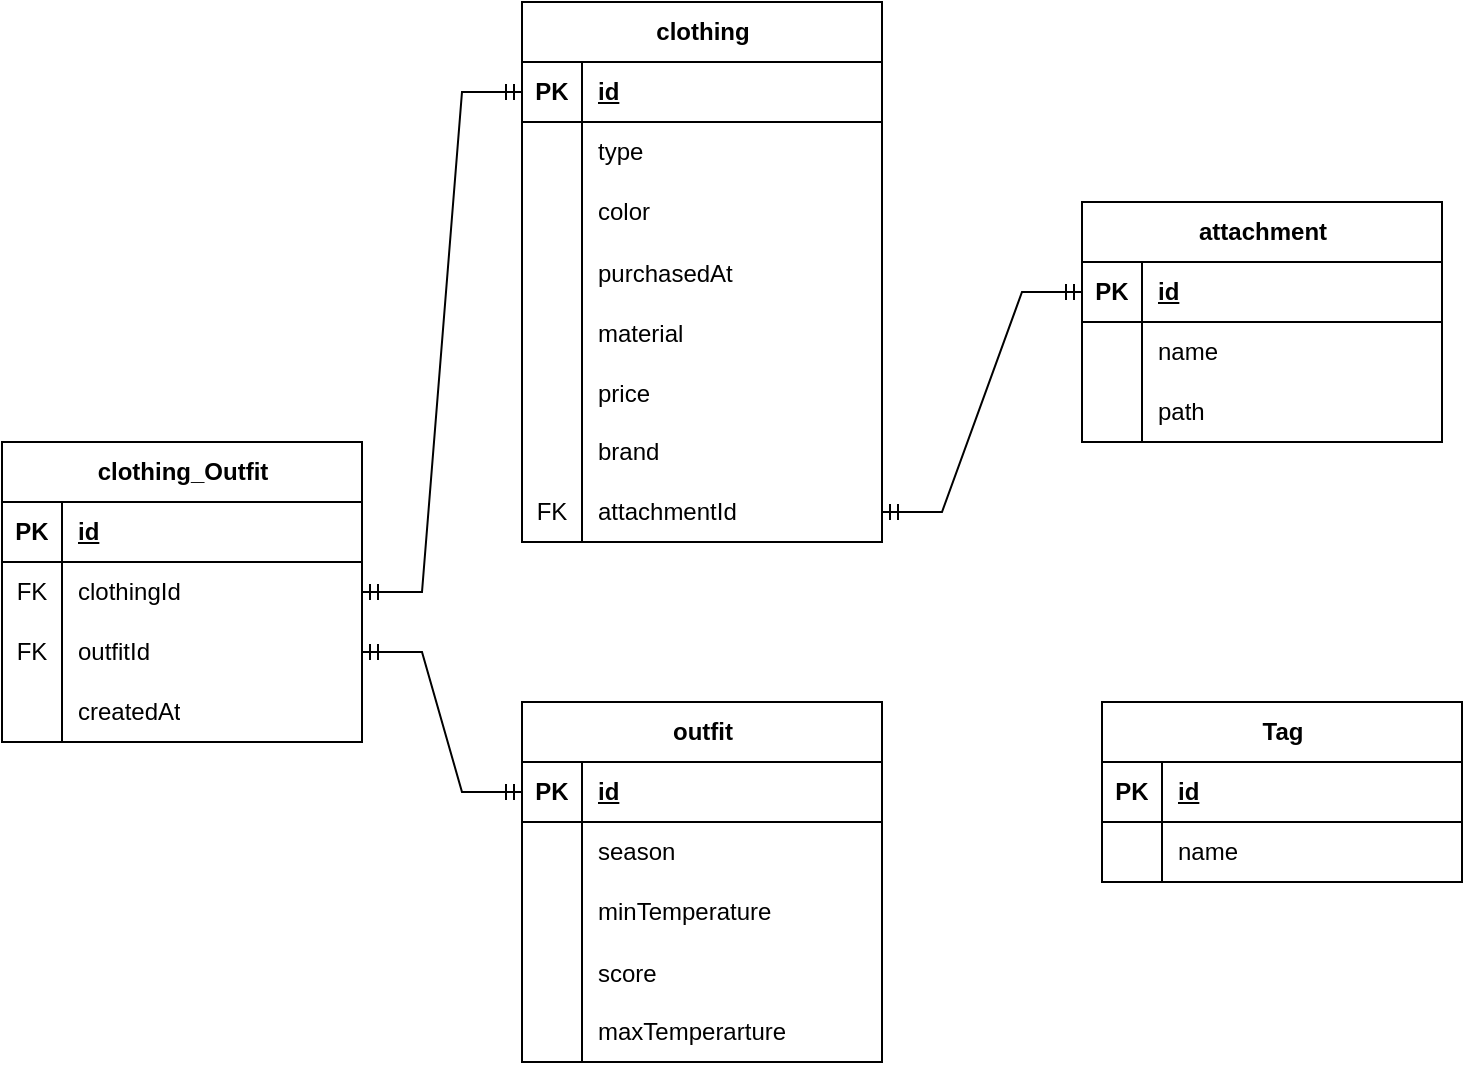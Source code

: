 <mxfile version="27.1.6" pages="3">
  <diagram name="ER-V1" id="4bGwuB6sIibrGwsloiAb">
    <mxGraphModel dx="1252" dy="733" grid="1" gridSize="10" guides="1" tooltips="1" connect="1" arrows="1" fold="1" page="1" pageScale="1" pageWidth="850" pageHeight="1100" math="0" shadow="0">
      <root>
        <mxCell id="0" />
        <mxCell id="1" parent="0" />
        <mxCell id="VGtmDVpihYSQHmksE3KA-1" value="clothing" style="shape=table;startSize=30;container=1;collapsible=1;childLayout=tableLayout;fixedRows=1;rowLines=0;fontStyle=1;align=center;resizeLast=1;html=1;" parent="1" vertex="1">
          <mxGeometry x="300" y="90" width="180" height="270" as="geometry" />
        </mxCell>
        <mxCell id="VGtmDVpihYSQHmksE3KA-2" value="" style="shape=tableRow;horizontal=0;startSize=0;swimlaneHead=0;swimlaneBody=0;fillColor=none;collapsible=0;dropTarget=0;points=[[0,0.5],[1,0.5]];portConstraint=eastwest;top=0;left=0;right=0;bottom=1;" parent="VGtmDVpihYSQHmksE3KA-1" vertex="1">
          <mxGeometry y="30" width="180" height="30" as="geometry" />
        </mxCell>
        <mxCell id="VGtmDVpihYSQHmksE3KA-3" value="PK" style="shape=partialRectangle;connectable=0;fillColor=none;top=0;left=0;bottom=0;right=0;fontStyle=1;overflow=hidden;whiteSpace=wrap;html=1;" parent="VGtmDVpihYSQHmksE3KA-2" vertex="1">
          <mxGeometry width="30" height="30" as="geometry">
            <mxRectangle width="30" height="30" as="alternateBounds" />
          </mxGeometry>
        </mxCell>
        <mxCell id="VGtmDVpihYSQHmksE3KA-4" value="id" style="shape=partialRectangle;connectable=0;fillColor=none;top=0;left=0;bottom=0;right=0;align=left;spacingLeft=6;fontStyle=5;overflow=hidden;whiteSpace=wrap;html=1;" parent="VGtmDVpihYSQHmksE3KA-2" vertex="1">
          <mxGeometry x="30" width="150" height="30" as="geometry">
            <mxRectangle width="150" height="30" as="alternateBounds" />
          </mxGeometry>
        </mxCell>
        <mxCell id="VGtmDVpihYSQHmksE3KA-5" value="" style="shape=tableRow;horizontal=0;startSize=0;swimlaneHead=0;swimlaneBody=0;fillColor=none;collapsible=0;dropTarget=0;points=[[0,0.5],[1,0.5]];portConstraint=eastwest;top=0;left=0;right=0;bottom=0;" parent="VGtmDVpihYSQHmksE3KA-1" vertex="1">
          <mxGeometry y="60" width="180" height="30" as="geometry" />
        </mxCell>
        <mxCell id="VGtmDVpihYSQHmksE3KA-6" value="" style="shape=partialRectangle;connectable=0;fillColor=none;top=0;left=0;bottom=0;right=0;editable=1;overflow=hidden;whiteSpace=wrap;html=1;" parent="VGtmDVpihYSQHmksE3KA-5" vertex="1">
          <mxGeometry width="30" height="30" as="geometry">
            <mxRectangle width="30" height="30" as="alternateBounds" />
          </mxGeometry>
        </mxCell>
        <mxCell id="VGtmDVpihYSQHmksE3KA-7" value="type" style="shape=partialRectangle;connectable=0;fillColor=none;top=0;left=0;bottom=0;right=0;align=left;spacingLeft=6;overflow=hidden;whiteSpace=wrap;html=1;" parent="VGtmDVpihYSQHmksE3KA-5" vertex="1">
          <mxGeometry x="30" width="150" height="30" as="geometry">
            <mxRectangle width="150" height="30" as="alternateBounds" />
          </mxGeometry>
        </mxCell>
        <mxCell id="VGtmDVpihYSQHmksE3KA-8" value="" style="shape=tableRow;horizontal=0;startSize=0;swimlaneHead=0;swimlaneBody=0;fillColor=none;collapsible=0;dropTarget=0;points=[[0,0.5],[1,0.5]];portConstraint=eastwest;top=0;left=0;right=0;bottom=0;" parent="VGtmDVpihYSQHmksE3KA-1" vertex="1">
          <mxGeometry y="90" width="180" height="30" as="geometry" />
        </mxCell>
        <mxCell id="VGtmDVpihYSQHmksE3KA-9" value="" style="shape=partialRectangle;connectable=0;fillColor=none;top=0;left=0;bottom=0;right=0;editable=1;overflow=hidden;whiteSpace=wrap;html=1;" parent="VGtmDVpihYSQHmksE3KA-8" vertex="1">
          <mxGeometry width="30" height="30" as="geometry">
            <mxRectangle width="30" height="30" as="alternateBounds" />
          </mxGeometry>
        </mxCell>
        <mxCell id="VGtmDVpihYSQHmksE3KA-10" value="color" style="shape=partialRectangle;connectable=0;fillColor=none;top=0;left=0;bottom=0;right=0;align=left;spacingLeft=6;overflow=hidden;whiteSpace=wrap;html=1;" parent="VGtmDVpihYSQHmksE3KA-8" vertex="1">
          <mxGeometry x="30" width="150" height="30" as="geometry">
            <mxRectangle width="150" height="30" as="alternateBounds" />
          </mxGeometry>
        </mxCell>
        <mxCell id="VGtmDVpihYSQHmksE3KA-66" value="" style="shape=tableRow;horizontal=0;startSize=0;swimlaneHead=0;swimlaneBody=0;fillColor=none;collapsible=0;dropTarget=0;points=[[0,0.5],[1,0.5]];portConstraint=eastwest;top=0;left=0;right=0;bottom=0;" parent="VGtmDVpihYSQHmksE3KA-1" vertex="1">
          <mxGeometry y="120" width="180" height="30" as="geometry" />
        </mxCell>
        <mxCell id="VGtmDVpihYSQHmksE3KA-67" value="" style="shape=partialRectangle;connectable=0;fillColor=none;top=0;left=0;bottom=0;right=0;editable=1;overflow=hidden;" parent="VGtmDVpihYSQHmksE3KA-66" vertex="1">
          <mxGeometry width="30" height="30" as="geometry">
            <mxRectangle width="30" height="30" as="alternateBounds" />
          </mxGeometry>
        </mxCell>
        <mxCell id="VGtmDVpihYSQHmksE3KA-68" value="purchasedAt" style="shape=partialRectangle;connectable=0;fillColor=none;top=0;left=0;bottom=0;right=0;align=left;spacingLeft=6;overflow=hidden;" parent="VGtmDVpihYSQHmksE3KA-66" vertex="1">
          <mxGeometry x="30" width="150" height="30" as="geometry">
            <mxRectangle width="150" height="30" as="alternateBounds" />
          </mxGeometry>
        </mxCell>
        <mxCell id="oa64HczY0NFeap6p0sip-4" value="" style="shape=tableRow;horizontal=0;startSize=0;swimlaneHead=0;swimlaneBody=0;fillColor=none;collapsible=0;dropTarget=0;points=[[0,0.5],[1,0.5]];portConstraint=eastwest;top=0;left=0;right=0;bottom=0;" parent="VGtmDVpihYSQHmksE3KA-1" vertex="1">
          <mxGeometry y="150" width="180" height="30" as="geometry" />
        </mxCell>
        <mxCell id="oa64HczY0NFeap6p0sip-5" value="" style="shape=partialRectangle;connectable=0;fillColor=none;top=0;left=0;bottom=0;right=0;editable=1;overflow=hidden;" parent="oa64HczY0NFeap6p0sip-4" vertex="1">
          <mxGeometry width="30" height="30" as="geometry">
            <mxRectangle width="30" height="30" as="alternateBounds" />
          </mxGeometry>
        </mxCell>
        <mxCell id="oa64HczY0NFeap6p0sip-6" value="material" style="shape=partialRectangle;connectable=0;fillColor=none;top=0;left=0;bottom=0;right=0;align=left;spacingLeft=6;overflow=hidden;" parent="oa64HczY0NFeap6p0sip-4" vertex="1">
          <mxGeometry x="30" width="150" height="30" as="geometry">
            <mxRectangle width="150" height="30" as="alternateBounds" />
          </mxGeometry>
        </mxCell>
        <mxCell id="oa64HczY0NFeap6p0sip-1" value="" style="shape=tableRow;horizontal=0;startSize=0;swimlaneHead=0;swimlaneBody=0;fillColor=none;collapsible=0;dropTarget=0;points=[[0,0.5],[1,0.5]];portConstraint=eastwest;top=0;left=0;right=0;bottom=0;" parent="VGtmDVpihYSQHmksE3KA-1" vertex="1">
          <mxGeometry y="180" width="180" height="30" as="geometry" />
        </mxCell>
        <mxCell id="oa64HczY0NFeap6p0sip-2" value="" style="shape=partialRectangle;connectable=0;fillColor=none;top=0;left=0;bottom=0;right=0;editable=1;overflow=hidden;" parent="oa64HczY0NFeap6p0sip-1" vertex="1">
          <mxGeometry width="30" height="30" as="geometry">
            <mxRectangle width="30" height="30" as="alternateBounds" />
          </mxGeometry>
        </mxCell>
        <mxCell id="oa64HczY0NFeap6p0sip-3" value="price" style="shape=partialRectangle;connectable=0;fillColor=none;top=0;left=0;bottom=0;right=0;align=left;spacingLeft=6;overflow=hidden;" parent="oa64HczY0NFeap6p0sip-1" vertex="1">
          <mxGeometry x="30" width="150" height="30" as="geometry">
            <mxRectangle width="150" height="30" as="alternateBounds" />
          </mxGeometry>
        </mxCell>
        <mxCell id="VGtmDVpihYSQHmksE3KA-11" value="" style="shape=tableRow;horizontal=0;startSize=0;swimlaneHead=0;swimlaneBody=0;fillColor=none;collapsible=0;dropTarget=0;points=[[0,0.5],[1,0.5]];portConstraint=eastwest;top=0;left=0;right=0;bottom=0;" parent="VGtmDVpihYSQHmksE3KA-1" vertex="1">
          <mxGeometry y="210" width="180" height="30" as="geometry" />
        </mxCell>
        <mxCell id="VGtmDVpihYSQHmksE3KA-12" value="" style="shape=partialRectangle;connectable=0;fillColor=none;top=0;left=0;bottom=0;right=0;editable=1;overflow=hidden;whiteSpace=wrap;html=1;" parent="VGtmDVpihYSQHmksE3KA-11" vertex="1">
          <mxGeometry width="30" height="30" as="geometry">
            <mxRectangle width="30" height="30" as="alternateBounds" />
          </mxGeometry>
        </mxCell>
        <mxCell id="VGtmDVpihYSQHmksE3KA-13" value="brand" style="shape=partialRectangle;connectable=0;fillColor=none;top=0;left=0;bottom=0;right=0;align=left;spacingLeft=6;overflow=hidden;whiteSpace=wrap;html=1;" parent="VGtmDVpihYSQHmksE3KA-11" vertex="1">
          <mxGeometry x="30" width="150" height="30" as="geometry">
            <mxRectangle width="150" height="30" as="alternateBounds" />
          </mxGeometry>
        </mxCell>
        <mxCell id="oa64HczY0NFeap6p0sip-43" value="" style="shape=tableRow;horizontal=0;startSize=0;swimlaneHead=0;swimlaneBody=0;fillColor=none;collapsible=0;dropTarget=0;points=[[0,0.5],[1,0.5]];portConstraint=eastwest;top=0;left=0;right=0;bottom=0;" parent="VGtmDVpihYSQHmksE3KA-1" vertex="1">
          <mxGeometry y="240" width="180" height="30" as="geometry" />
        </mxCell>
        <mxCell id="oa64HczY0NFeap6p0sip-44" value="FK" style="shape=partialRectangle;connectable=0;fillColor=none;top=0;left=0;bottom=0;right=0;fontStyle=0;overflow=hidden;whiteSpace=wrap;html=1;" parent="oa64HczY0NFeap6p0sip-43" vertex="1">
          <mxGeometry width="30" height="30" as="geometry">
            <mxRectangle width="30" height="30" as="alternateBounds" />
          </mxGeometry>
        </mxCell>
        <mxCell id="oa64HczY0NFeap6p0sip-45" value="attachmentId" style="shape=partialRectangle;connectable=0;fillColor=none;top=0;left=0;bottom=0;right=0;align=left;spacingLeft=6;fontStyle=0;overflow=hidden;whiteSpace=wrap;html=1;" parent="oa64HczY0NFeap6p0sip-43" vertex="1">
          <mxGeometry x="30" width="150" height="30" as="geometry">
            <mxRectangle width="150" height="30" as="alternateBounds" />
          </mxGeometry>
        </mxCell>
        <mxCell id="VGtmDVpihYSQHmksE3KA-40" value="outfit" style="shape=table;startSize=30;container=1;collapsible=1;childLayout=tableLayout;fixedRows=1;rowLines=0;fontStyle=1;align=center;resizeLast=1;html=1;" parent="1" vertex="1">
          <mxGeometry x="300" y="440" width="180" height="180" as="geometry" />
        </mxCell>
        <mxCell id="VGtmDVpihYSQHmksE3KA-41" value="" style="shape=tableRow;horizontal=0;startSize=0;swimlaneHead=0;swimlaneBody=0;fillColor=none;collapsible=0;dropTarget=0;points=[[0,0.5],[1,0.5]];portConstraint=eastwest;top=0;left=0;right=0;bottom=1;" parent="VGtmDVpihYSQHmksE3KA-40" vertex="1">
          <mxGeometry y="30" width="180" height="30" as="geometry" />
        </mxCell>
        <mxCell id="VGtmDVpihYSQHmksE3KA-42" value="PK" style="shape=partialRectangle;connectable=0;fillColor=none;top=0;left=0;bottom=0;right=0;fontStyle=1;overflow=hidden;whiteSpace=wrap;html=1;" parent="VGtmDVpihYSQHmksE3KA-41" vertex="1">
          <mxGeometry width="30" height="30" as="geometry">
            <mxRectangle width="30" height="30" as="alternateBounds" />
          </mxGeometry>
        </mxCell>
        <mxCell id="VGtmDVpihYSQHmksE3KA-43" value="id" style="shape=partialRectangle;connectable=0;fillColor=none;top=0;left=0;bottom=0;right=0;align=left;spacingLeft=6;fontStyle=5;overflow=hidden;whiteSpace=wrap;html=1;" parent="VGtmDVpihYSQHmksE3KA-41" vertex="1">
          <mxGeometry x="30" width="150" height="30" as="geometry">
            <mxRectangle width="150" height="30" as="alternateBounds" />
          </mxGeometry>
        </mxCell>
        <mxCell id="VGtmDVpihYSQHmksE3KA-44" value="" style="shape=tableRow;horizontal=0;startSize=0;swimlaneHead=0;swimlaneBody=0;fillColor=none;collapsible=0;dropTarget=0;points=[[0,0.5],[1,0.5]];portConstraint=eastwest;top=0;left=0;right=0;bottom=0;" parent="VGtmDVpihYSQHmksE3KA-40" vertex="1">
          <mxGeometry y="60" width="180" height="30" as="geometry" />
        </mxCell>
        <mxCell id="VGtmDVpihYSQHmksE3KA-45" value="" style="shape=partialRectangle;connectable=0;fillColor=none;top=0;left=0;bottom=0;right=0;editable=1;overflow=hidden;whiteSpace=wrap;html=1;" parent="VGtmDVpihYSQHmksE3KA-44" vertex="1">
          <mxGeometry width="30" height="30" as="geometry">
            <mxRectangle width="30" height="30" as="alternateBounds" />
          </mxGeometry>
        </mxCell>
        <mxCell id="VGtmDVpihYSQHmksE3KA-46" value="season" style="shape=partialRectangle;connectable=0;fillColor=none;top=0;left=0;bottom=0;right=0;align=left;spacingLeft=6;overflow=hidden;whiteSpace=wrap;html=1;" parent="VGtmDVpihYSQHmksE3KA-44" vertex="1">
          <mxGeometry x="30" width="150" height="30" as="geometry">
            <mxRectangle width="150" height="30" as="alternateBounds" />
          </mxGeometry>
        </mxCell>
        <mxCell id="VGtmDVpihYSQHmksE3KA-47" value="" style="shape=tableRow;horizontal=0;startSize=0;swimlaneHead=0;swimlaneBody=0;fillColor=none;collapsible=0;dropTarget=0;points=[[0,0.5],[1,0.5]];portConstraint=eastwest;top=0;left=0;right=0;bottom=0;" parent="VGtmDVpihYSQHmksE3KA-40" vertex="1">
          <mxGeometry y="90" width="180" height="30" as="geometry" />
        </mxCell>
        <mxCell id="VGtmDVpihYSQHmksE3KA-48" value="" style="shape=partialRectangle;connectable=0;fillColor=none;top=0;left=0;bottom=0;right=0;editable=1;overflow=hidden;whiteSpace=wrap;html=1;" parent="VGtmDVpihYSQHmksE3KA-47" vertex="1">
          <mxGeometry width="30" height="30" as="geometry">
            <mxRectangle width="30" height="30" as="alternateBounds" />
          </mxGeometry>
        </mxCell>
        <mxCell id="VGtmDVpihYSQHmksE3KA-49" value="minTemperature" style="shape=partialRectangle;connectable=0;fillColor=none;top=0;left=0;bottom=0;right=0;align=left;spacingLeft=6;overflow=hidden;whiteSpace=wrap;html=1;" parent="VGtmDVpihYSQHmksE3KA-47" vertex="1">
          <mxGeometry x="30" width="150" height="30" as="geometry">
            <mxRectangle width="150" height="30" as="alternateBounds" />
          </mxGeometry>
        </mxCell>
        <mxCell id="C61pLNqCPcmQFGqrd8Ba-1" value="" style="shape=tableRow;horizontal=0;startSize=0;swimlaneHead=0;swimlaneBody=0;fillColor=none;collapsible=0;dropTarget=0;points=[[0,0.5],[1,0.5]];portConstraint=eastwest;top=0;left=0;right=0;bottom=0;" parent="VGtmDVpihYSQHmksE3KA-40" vertex="1">
          <mxGeometry y="120" width="180" height="30" as="geometry" />
        </mxCell>
        <mxCell id="C61pLNqCPcmQFGqrd8Ba-2" value="" style="shape=partialRectangle;connectable=0;fillColor=none;top=0;left=0;bottom=0;right=0;editable=1;overflow=hidden;" parent="C61pLNqCPcmQFGqrd8Ba-1" vertex="1">
          <mxGeometry width="30" height="30" as="geometry">
            <mxRectangle width="30" height="30" as="alternateBounds" />
          </mxGeometry>
        </mxCell>
        <mxCell id="C61pLNqCPcmQFGqrd8Ba-3" value="score" style="shape=partialRectangle;connectable=0;fillColor=none;top=0;left=0;bottom=0;right=0;align=left;spacingLeft=6;overflow=hidden;" parent="C61pLNqCPcmQFGqrd8Ba-1" vertex="1">
          <mxGeometry x="30" width="150" height="30" as="geometry">
            <mxRectangle width="150" height="30" as="alternateBounds" />
          </mxGeometry>
        </mxCell>
        <mxCell id="VGtmDVpihYSQHmksE3KA-50" value="" style="shape=tableRow;horizontal=0;startSize=0;swimlaneHead=0;swimlaneBody=0;fillColor=none;collapsible=0;dropTarget=0;points=[[0,0.5],[1,0.5]];portConstraint=eastwest;top=0;left=0;right=0;bottom=0;" parent="VGtmDVpihYSQHmksE3KA-40" vertex="1">
          <mxGeometry y="150" width="180" height="30" as="geometry" />
        </mxCell>
        <mxCell id="VGtmDVpihYSQHmksE3KA-51" value="" style="shape=partialRectangle;connectable=0;fillColor=none;top=0;left=0;bottom=0;right=0;editable=1;overflow=hidden;whiteSpace=wrap;html=1;" parent="VGtmDVpihYSQHmksE3KA-50" vertex="1">
          <mxGeometry width="30" height="30" as="geometry">
            <mxRectangle width="30" height="30" as="alternateBounds" />
          </mxGeometry>
        </mxCell>
        <mxCell id="VGtmDVpihYSQHmksE3KA-52" value="maxTemperarture" style="shape=partialRectangle;connectable=0;fillColor=none;top=0;left=0;bottom=0;right=0;align=left;spacingLeft=6;overflow=hidden;whiteSpace=wrap;html=1;" parent="VGtmDVpihYSQHmksE3KA-50" vertex="1">
          <mxGeometry x="30" width="150" height="30" as="geometry">
            <mxRectangle width="150" height="30" as="alternateBounds" />
          </mxGeometry>
        </mxCell>
        <mxCell id="VGtmDVpihYSQHmksE3KA-53" value="Tag" style="shape=table;startSize=30;container=1;collapsible=1;childLayout=tableLayout;fixedRows=1;rowLines=0;fontStyle=1;align=center;resizeLast=1;html=1;" parent="1" vertex="1">
          <mxGeometry x="590" y="440" width="180" height="90" as="geometry" />
        </mxCell>
        <mxCell id="VGtmDVpihYSQHmksE3KA-54" value="" style="shape=tableRow;horizontal=0;startSize=0;swimlaneHead=0;swimlaneBody=0;fillColor=none;collapsible=0;dropTarget=0;points=[[0,0.5],[1,0.5]];portConstraint=eastwest;top=0;left=0;right=0;bottom=1;" parent="VGtmDVpihYSQHmksE3KA-53" vertex="1">
          <mxGeometry y="30" width="180" height="30" as="geometry" />
        </mxCell>
        <mxCell id="VGtmDVpihYSQHmksE3KA-55" value="PK" style="shape=partialRectangle;connectable=0;fillColor=none;top=0;left=0;bottom=0;right=0;fontStyle=1;overflow=hidden;whiteSpace=wrap;html=1;" parent="VGtmDVpihYSQHmksE3KA-54" vertex="1">
          <mxGeometry width="30" height="30" as="geometry">
            <mxRectangle width="30" height="30" as="alternateBounds" />
          </mxGeometry>
        </mxCell>
        <mxCell id="VGtmDVpihYSQHmksE3KA-56" value="id" style="shape=partialRectangle;connectable=0;fillColor=none;top=0;left=0;bottom=0;right=0;align=left;spacingLeft=6;fontStyle=5;overflow=hidden;whiteSpace=wrap;html=1;" parent="VGtmDVpihYSQHmksE3KA-54" vertex="1">
          <mxGeometry x="30" width="150" height="30" as="geometry">
            <mxRectangle width="150" height="30" as="alternateBounds" />
          </mxGeometry>
        </mxCell>
        <mxCell id="VGtmDVpihYSQHmksE3KA-57" value="" style="shape=tableRow;horizontal=0;startSize=0;swimlaneHead=0;swimlaneBody=0;fillColor=none;collapsible=0;dropTarget=0;points=[[0,0.5],[1,0.5]];portConstraint=eastwest;top=0;left=0;right=0;bottom=0;" parent="VGtmDVpihYSQHmksE3KA-53" vertex="1">
          <mxGeometry y="60" width="180" height="30" as="geometry" />
        </mxCell>
        <mxCell id="VGtmDVpihYSQHmksE3KA-58" value="" style="shape=partialRectangle;connectable=0;fillColor=none;top=0;left=0;bottom=0;right=0;editable=1;overflow=hidden;whiteSpace=wrap;html=1;" parent="VGtmDVpihYSQHmksE3KA-57" vertex="1">
          <mxGeometry width="30" height="30" as="geometry">
            <mxRectangle width="30" height="30" as="alternateBounds" />
          </mxGeometry>
        </mxCell>
        <mxCell id="VGtmDVpihYSQHmksE3KA-59" value="name" style="shape=partialRectangle;connectable=0;fillColor=none;top=0;left=0;bottom=0;right=0;align=left;spacingLeft=6;overflow=hidden;whiteSpace=wrap;html=1;" parent="VGtmDVpihYSQHmksE3KA-57" vertex="1">
          <mxGeometry x="30" width="150" height="30" as="geometry">
            <mxRectangle width="150" height="30" as="alternateBounds" />
          </mxGeometry>
        </mxCell>
        <mxCell id="oa64HczY0NFeap6p0sip-7" value="clothing_Outfit" style="shape=table;startSize=30;container=1;collapsible=1;childLayout=tableLayout;fixedRows=1;rowLines=0;fontStyle=1;align=center;resizeLast=1;html=1;" parent="1" vertex="1">
          <mxGeometry x="40" y="310" width="180" height="150" as="geometry" />
        </mxCell>
        <mxCell id="oa64HczY0NFeap6p0sip-8" value="" style="shape=tableRow;horizontal=0;startSize=0;swimlaneHead=0;swimlaneBody=0;fillColor=none;collapsible=0;dropTarget=0;points=[[0,0.5],[1,0.5]];portConstraint=eastwest;top=0;left=0;right=0;bottom=1;" parent="oa64HczY0NFeap6p0sip-7" vertex="1">
          <mxGeometry y="30" width="180" height="30" as="geometry" />
        </mxCell>
        <mxCell id="oa64HczY0NFeap6p0sip-9" value="PK" style="shape=partialRectangle;connectable=0;fillColor=none;top=0;left=0;bottom=0;right=0;fontStyle=1;overflow=hidden;whiteSpace=wrap;html=1;" parent="oa64HczY0NFeap6p0sip-8" vertex="1">
          <mxGeometry width="30" height="30" as="geometry">
            <mxRectangle width="30" height="30" as="alternateBounds" />
          </mxGeometry>
        </mxCell>
        <mxCell id="oa64HczY0NFeap6p0sip-10" value="id" style="shape=partialRectangle;connectable=0;fillColor=none;top=0;left=0;bottom=0;right=0;align=left;spacingLeft=6;fontStyle=5;overflow=hidden;whiteSpace=wrap;html=1;" parent="oa64HczY0NFeap6p0sip-8" vertex="1">
          <mxGeometry x="30" width="150" height="30" as="geometry">
            <mxRectangle width="150" height="30" as="alternateBounds" />
          </mxGeometry>
        </mxCell>
        <mxCell id="oa64HczY0NFeap6p0sip-20" value="" style="shape=tableRow;horizontal=0;startSize=0;swimlaneHead=0;swimlaneBody=0;fillColor=none;collapsible=0;dropTarget=0;points=[[0,0.5],[1,0.5]];portConstraint=eastwest;top=0;left=0;right=0;bottom=0;" parent="oa64HczY0NFeap6p0sip-7" vertex="1">
          <mxGeometry y="60" width="180" height="30" as="geometry" />
        </mxCell>
        <mxCell id="oa64HczY0NFeap6p0sip-21" value="FK" style="shape=partialRectangle;connectable=0;fillColor=none;top=0;left=0;bottom=0;right=0;fontStyle=0;overflow=hidden;whiteSpace=wrap;html=1;" parent="oa64HczY0NFeap6p0sip-20" vertex="1">
          <mxGeometry width="30" height="30" as="geometry">
            <mxRectangle width="30" height="30" as="alternateBounds" />
          </mxGeometry>
        </mxCell>
        <mxCell id="oa64HczY0NFeap6p0sip-22" value="clothingId" style="shape=partialRectangle;connectable=0;fillColor=none;top=0;left=0;bottom=0;right=0;align=left;spacingLeft=6;fontStyle=0;overflow=hidden;whiteSpace=wrap;html=1;" parent="oa64HczY0NFeap6p0sip-20" vertex="1">
          <mxGeometry x="30" width="150" height="30" as="geometry">
            <mxRectangle width="150" height="30" as="alternateBounds" />
          </mxGeometry>
        </mxCell>
        <mxCell id="oa64HczY0NFeap6p0sip-23" value="" style="shape=tableRow;horizontal=0;startSize=0;swimlaneHead=0;swimlaneBody=0;fillColor=none;collapsible=0;dropTarget=0;points=[[0,0.5],[1,0.5]];portConstraint=eastwest;top=0;left=0;right=0;bottom=0;" parent="oa64HczY0NFeap6p0sip-7" vertex="1">
          <mxGeometry y="90" width="180" height="30" as="geometry" />
        </mxCell>
        <mxCell id="oa64HczY0NFeap6p0sip-24" value="FK" style="shape=partialRectangle;connectable=0;fillColor=none;top=0;left=0;bottom=0;right=0;fontStyle=0;overflow=hidden;whiteSpace=wrap;html=1;" parent="oa64HczY0NFeap6p0sip-23" vertex="1">
          <mxGeometry width="30" height="30" as="geometry">
            <mxRectangle width="30" height="30" as="alternateBounds" />
          </mxGeometry>
        </mxCell>
        <mxCell id="oa64HczY0NFeap6p0sip-25" value="outfitId" style="shape=partialRectangle;connectable=0;fillColor=none;top=0;left=0;bottom=0;right=0;align=left;spacingLeft=6;fontStyle=0;overflow=hidden;whiteSpace=wrap;html=1;" parent="oa64HczY0NFeap6p0sip-23" vertex="1">
          <mxGeometry x="30" width="150" height="30" as="geometry">
            <mxRectangle width="150" height="30" as="alternateBounds" />
          </mxGeometry>
        </mxCell>
        <mxCell id="oa64HczY0NFeap6p0sip-11" value="" style="shape=tableRow;horizontal=0;startSize=0;swimlaneHead=0;swimlaneBody=0;fillColor=none;collapsible=0;dropTarget=0;points=[[0,0.5],[1,0.5]];portConstraint=eastwest;top=0;left=0;right=0;bottom=0;" parent="oa64HczY0NFeap6p0sip-7" vertex="1">
          <mxGeometry y="120" width="180" height="30" as="geometry" />
        </mxCell>
        <mxCell id="oa64HczY0NFeap6p0sip-12" value="" style="shape=partialRectangle;connectable=0;fillColor=none;top=0;left=0;bottom=0;right=0;editable=1;overflow=hidden;whiteSpace=wrap;html=1;" parent="oa64HczY0NFeap6p0sip-11" vertex="1">
          <mxGeometry width="30" height="30" as="geometry">
            <mxRectangle width="30" height="30" as="alternateBounds" />
          </mxGeometry>
        </mxCell>
        <mxCell id="oa64HczY0NFeap6p0sip-13" value="createdAt" style="shape=partialRectangle;connectable=0;fillColor=none;top=0;left=0;bottom=0;right=0;align=left;spacingLeft=6;overflow=hidden;whiteSpace=wrap;html=1;" parent="oa64HczY0NFeap6p0sip-11" vertex="1">
          <mxGeometry x="30" width="150" height="30" as="geometry">
            <mxRectangle width="150" height="30" as="alternateBounds" />
          </mxGeometry>
        </mxCell>
        <mxCell id="oa64HczY0NFeap6p0sip-26" value="attachment" style="shape=table;startSize=30;container=1;collapsible=1;childLayout=tableLayout;fixedRows=1;rowLines=0;fontStyle=1;align=center;resizeLast=1;html=1;" parent="1" vertex="1">
          <mxGeometry x="580" y="190" width="180" height="120" as="geometry" />
        </mxCell>
        <mxCell id="oa64HczY0NFeap6p0sip-27" value="" style="shape=tableRow;horizontal=0;startSize=0;swimlaneHead=0;swimlaneBody=0;fillColor=none;collapsible=0;dropTarget=0;points=[[0,0.5],[1,0.5]];portConstraint=eastwest;top=0;left=0;right=0;bottom=1;" parent="oa64HczY0NFeap6p0sip-26" vertex="1">
          <mxGeometry y="30" width="180" height="30" as="geometry" />
        </mxCell>
        <mxCell id="oa64HczY0NFeap6p0sip-28" value="PK" style="shape=partialRectangle;connectable=0;fillColor=none;top=0;left=0;bottom=0;right=0;fontStyle=1;overflow=hidden;whiteSpace=wrap;html=1;" parent="oa64HczY0NFeap6p0sip-27" vertex="1">
          <mxGeometry width="30" height="30" as="geometry">
            <mxRectangle width="30" height="30" as="alternateBounds" />
          </mxGeometry>
        </mxCell>
        <mxCell id="oa64HczY0NFeap6p0sip-29" value="id" style="shape=partialRectangle;connectable=0;fillColor=none;top=0;left=0;bottom=0;right=0;align=left;spacingLeft=6;fontStyle=5;overflow=hidden;whiteSpace=wrap;html=1;" parent="oa64HczY0NFeap6p0sip-27" vertex="1">
          <mxGeometry x="30" width="150" height="30" as="geometry">
            <mxRectangle width="150" height="30" as="alternateBounds" />
          </mxGeometry>
        </mxCell>
        <mxCell id="oa64HczY0NFeap6p0sip-30" value="" style="shape=tableRow;horizontal=0;startSize=0;swimlaneHead=0;swimlaneBody=0;fillColor=none;collapsible=0;dropTarget=0;points=[[0,0.5],[1,0.5]];portConstraint=eastwest;top=0;left=0;right=0;bottom=0;" parent="oa64HczY0NFeap6p0sip-26" vertex="1">
          <mxGeometry y="60" width="180" height="30" as="geometry" />
        </mxCell>
        <mxCell id="oa64HczY0NFeap6p0sip-31" value="" style="shape=partialRectangle;connectable=0;fillColor=none;top=0;left=0;bottom=0;right=0;editable=1;overflow=hidden;whiteSpace=wrap;html=1;" parent="oa64HczY0NFeap6p0sip-30" vertex="1">
          <mxGeometry width="30" height="30" as="geometry">
            <mxRectangle width="30" height="30" as="alternateBounds" />
          </mxGeometry>
        </mxCell>
        <mxCell id="oa64HczY0NFeap6p0sip-32" value="name" style="shape=partialRectangle;connectable=0;fillColor=none;top=0;left=0;bottom=0;right=0;align=left;spacingLeft=6;overflow=hidden;whiteSpace=wrap;html=1;" parent="oa64HczY0NFeap6p0sip-30" vertex="1">
          <mxGeometry x="30" width="150" height="30" as="geometry">
            <mxRectangle width="150" height="30" as="alternateBounds" />
          </mxGeometry>
        </mxCell>
        <mxCell id="oa64HczY0NFeap6p0sip-33" value="" style="shape=tableRow;horizontal=0;startSize=0;swimlaneHead=0;swimlaneBody=0;fillColor=none;collapsible=0;dropTarget=0;points=[[0,0.5],[1,0.5]];portConstraint=eastwest;top=0;left=0;right=0;bottom=0;" parent="oa64HczY0NFeap6p0sip-26" vertex="1">
          <mxGeometry y="90" width="180" height="30" as="geometry" />
        </mxCell>
        <mxCell id="oa64HczY0NFeap6p0sip-34" value="" style="shape=partialRectangle;connectable=0;fillColor=none;top=0;left=0;bottom=0;right=0;editable=1;overflow=hidden;whiteSpace=wrap;html=1;" parent="oa64HczY0NFeap6p0sip-33" vertex="1">
          <mxGeometry width="30" height="30" as="geometry">
            <mxRectangle width="30" height="30" as="alternateBounds" />
          </mxGeometry>
        </mxCell>
        <mxCell id="oa64HczY0NFeap6p0sip-35" value="path" style="shape=partialRectangle;connectable=0;fillColor=none;top=0;left=0;bottom=0;right=0;align=left;spacingLeft=6;overflow=hidden;whiteSpace=wrap;html=1;" parent="oa64HczY0NFeap6p0sip-33" vertex="1">
          <mxGeometry x="30" width="150" height="30" as="geometry">
            <mxRectangle width="150" height="30" as="alternateBounds" />
          </mxGeometry>
        </mxCell>
        <mxCell id="oa64HczY0NFeap6p0sip-48" value="" style="edgeStyle=entityRelationEdgeStyle;fontSize=12;html=1;endArrow=ERmandOne;startArrow=ERmandOne;rounded=0;" parent="1" source="oa64HczY0NFeap6p0sip-43" target="oa64HczY0NFeap6p0sip-27" edge="1">
          <mxGeometry width="100" height="100" relative="1" as="geometry">
            <mxPoint x="480" y="360" as="sourcePoint" />
            <mxPoint x="580" y="260" as="targetPoint" />
          </mxGeometry>
        </mxCell>
        <mxCell id="oa64HczY0NFeap6p0sip-49" value="" style="edgeStyle=entityRelationEdgeStyle;fontSize=12;html=1;endArrow=ERmandOne;startArrow=ERmandOne;rounded=0;" parent="1" source="oa64HczY0NFeap6p0sip-23" target="VGtmDVpihYSQHmksE3KA-41" edge="1">
          <mxGeometry width="100" height="100" relative="1" as="geometry">
            <mxPoint x="180" y="590" as="sourcePoint" />
            <mxPoint x="280" y="490" as="targetPoint" />
          </mxGeometry>
        </mxCell>
        <mxCell id="oa64HczY0NFeap6p0sip-50" value="" style="edgeStyle=entityRelationEdgeStyle;fontSize=12;html=1;endArrow=ERmandOne;startArrow=ERmandOne;rounded=0;" parent="1" source="oa64HczY0NFeap6p0sip-20" target="VGtmDVpihYSQHmksE3KA-2" edge="1">
          <mxGeometry width="100" height="100" relative="1" as="geometry">
            <mxPoint x="180" y="290" as="sourcePoint" />
            <mxPoint x="280" y="190" as="targetPoint" />
          </mxGeometry>
        </mxCell>
      </root>
    </mxGraphModel>
  </diagram>
  <diagram id="6EnvZmsthlZhHBsakgvD" name="Page-2">
    <mxGraphModel dx="984" dy="576" grid="1" gridSize="10" guides="1" tooltips="1" connect="1" arrows="1" fold="1" page="1" pageScale="1" pageWidth="850" pageHeight="1100" math="0" shadow="0">
      <root>
        <mxCell id="0" />
        <mxCell id="1" parent="0" />
        <mxCell id="2_7xKYU-Y2_9buencNWH-1" value="" style="rounded=0;whiteSpace=wrap;html=1;" parent="1" vertex="1">
          <mxGeometry x="140" y="260" width="340" height="100" as="geometry" />
        </mxCell>
        <mxCell id="2_7xKYU-Y2_9buencNWH-2" value="Clothing Management" style="rounded=0;whiteSpace=wrap;html=1;" parent="1" vertex="1">
          <mxGeometry x="160" y="280" width="140" height="50" as="geometry" />
        </mxCell>
        <mxCell id="2_7xKYU-Y2_9buencNWH-3" value="Outfit Management" style="rounded=0;whiteSpace=wrap;html=1;" parent="1" vertex="1">
          <mxGeometry x="320" y="280" width="140" height="50" as="geometry" />
        </mxCell>
        <mxCell id="2_7xKYU-Y2_9buencNWH-4" value="User" style="shape=umlActor;verticalLabelPosition=bottom;verticalAlign=top;html=1;outlineConnect=0;" parent="1" vertex="1">
          <mxGeometry x="295" y="160" width="30" height="60" as="geometry" />
        </mxCell>
        <mxCell id="MDiqQSGiYdbBw8mefQ20-1" value="" style="rounded=0;whiteSpace=wrap;html=1;" parent="1" vertex="1">
          <mxGeometry x="150" y="580" width="80" height="130" as="geometry" />
        </mxCell>
        <mxCell id="MDiqQSGiYdbBw8mefQ20-3" value="Feature extraction" style="rounded=0;whiteSpace=wrap;html=1;" parent="1" vertex="1">
          <mxGeometry x="250" y="580" width="80" height="130" as="geometry" />
        </mxCell>
        <mxCell id="MDiqQSGiYdbBw8mefQ20-5" value="Data excater&amp;nbsp;" style="rounded=0;whiteSpace=wrap;html=1;" parent="1" vertex="1">
          <mxGeometry x="350" y="580" width="80" height="130" as="geometry" />
        </mxCell>
        <mxCell id="MDiqQSGiYdbBw8mefQ20-6" value="Data excater&amp;nbsp;" style="rounded=0;whiteSpace=wrap;html=1;" parent="1" vertex="1">
          <mxGeometry x="455" y="580" width="80" height="130" as="geometry" />
        </mxCell>
        <mxCell id="85vAzviHA2a4OL7HeORZ-2" value="DB" style="shape=cylinder3;whiteSpace=wrap;html=1;boundedLbl=1;backgroundOutline=1;size=15;" vertex="1" parent="1">
          <mxGeometry x="200" y="400" width="60" height="80" as="geometry" />
        </mxCell>
        <mxCell id="85vAzviHA2a4OL7HeORZ-3" value="Integration with Wether API" style="rounded=0;whiteSpace=wrap;html=1;" vertex="1" parent="1">
          <mxGeometry x="330" y="380" width="120" height="60" as="geometry" />
        </mxCell>
      </root>
    </mxGraphModel>
  </diagram>
  <diagram id="X4snmg6SuK67SZ_dH-Cj" name="Page-3">
    <mxGraphModel dx="4132" dy="2418" grid="1" gridSize="10" guides="1" tooltips="1" connect="1" arrows="1" fold="1" page="1" pageScale="1" pageWidth="827" pageHeight="1169" math="0" shadow="0">
      <root>
        <mxCell id="0" />
        <mxCell id="1" parent="0" />
        <mxCell id="P_pqZLdIFD4XGbNQCWgh-1" value="" style="rounded=0;whiteSpace=wrap;html=1;" vertex="1" parent="1">
          <mxGeometry x="180" y="20" width="800" height="2700" as="geometry" />
        </mxCell>
        <mxCell id="P_pqZLdIFD4XGbNQCWgh-2" value="" style="rounded=1;whiteSpace=wrap;html=1;rotation=0;" vertex="1" parent="1">
          <mxGeometry x="290" y="720" width="270" height="1600" as="geometry" />
        </mxCell>
        <mxCell id="P_pqZLdIFD4XGbNQCWgh-4" value="" style="shape=or;whiteSpace=wrap;html=1;rotation=-90;" vertex="1" parent="1">
          <mxGeometry x="1200" y="670" width="60" height="80" as="geometry" />
        </mxCell>
      </root>
    </mxGraphModel>
  </diagram>
</mxfile>
